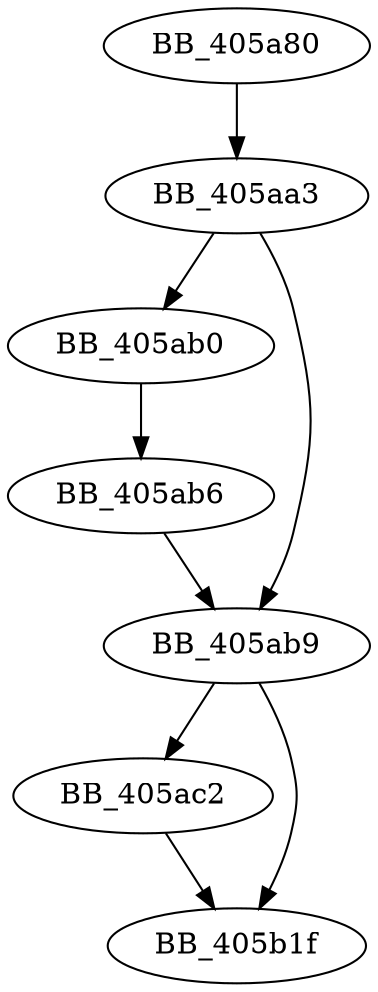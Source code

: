 DiGraph sub_405A80{
BB_405a80->BB_405aa3
BB_405aa3->BB_405ab0
BB_405aa3->BB_405ab9
BB_405ab0->BB_405ab6
BB_405ab6->BB_405ab9
BB_405ab9->BB_405ac2
BB_405ab9->BB_405b1f
BB_405ac2->BB_405b1f
}
